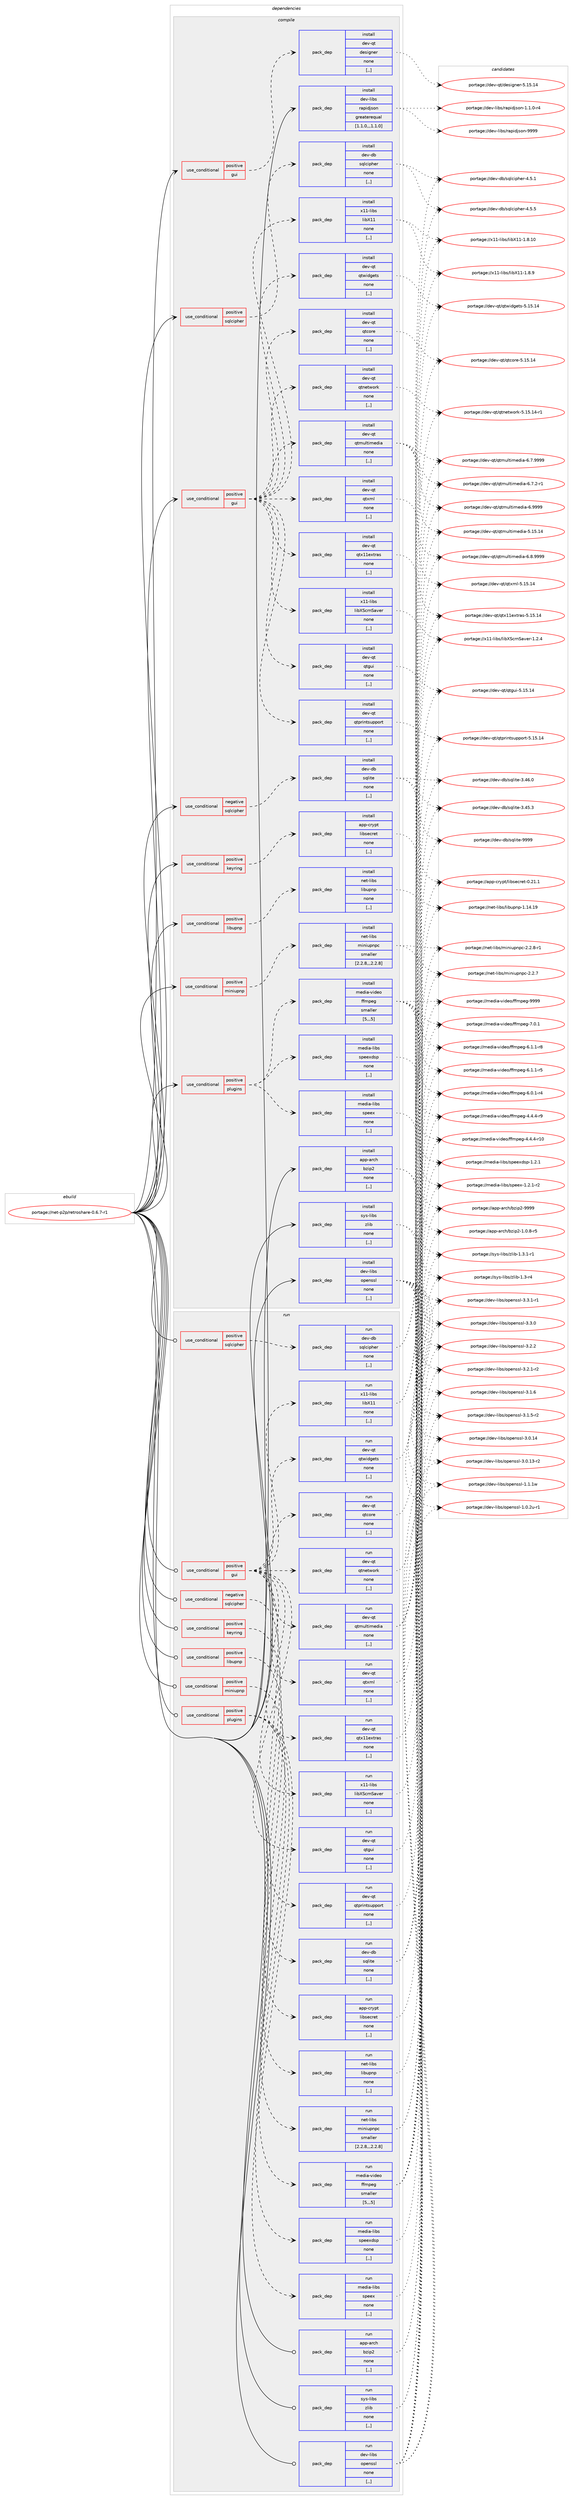 digraph prolog {

# *************
# Graph options
# *************

newrank=true;
concentrate=true;
compound=true;
graph [rankdir=LR,fontname=Helvetica,fontsize=10,ranksep=1.5];#, ranksep=2.5, nodesep=0.2];
edge  [arrowhead=vee];
node  [fontname=Helvetica,fontsize=10];

# **********
# The ebuild
# **********

subgraph cluster_leftcol {
color=gray;
label=<<i>ebuild</i>>;
id [label="portage://net-p2p/retroshare-0.6.7-r1", color=red, width=4, href="../net-p2p/retroshare-0.6.7-r1.svg"];
}

# ****************
# The dependencies
# ****************

subgraph cluster_midcol {
color=gray;
label=<<i>dependencies</i>>;
subgraph cluster_compile {
fillcolor="#eeeeee";
style=filled;
label=<<i>compile</i>>;
subgraph cond100731 {
dependency382069 [label=<<TABLE BORDER="0" CELLBORDER="1" CELLSPACING="0" CELLPADDING="4"><TR><TD ROWSPAN="3" CELLPADDING="10">use_conditional</TD></TR><TR><TD>negative</TD></TR><TR><TD>sqlcipher</TD></TR></TABLE>>, shape=none, color=red];
subgraph pack278593 {
dependency382070 [label=<<TABLE BORDER="0" CELLBORDER="1" CELLSPACING="0" CELLPADDING="4" WIDTH="220"><TR><TD ROWSPAN="6" CELLPADDING="30">pack_dep</TD></TR><TR><TD WIDTH="110">install</TD></TR><TR><TD>dev-db</TD></TR><TR><TD>sqlite</TD></TR><TR><TD>none</TD></TR><TR><TD>[,,]</TD></TR></TABLE>>, shape=none, color=blue];
}
dependency382069:e -> dependency382070:w [weight=20,style="dashed",arrowhead="vee"];
}
id:e -> dependency382069:w [weight=20,style="solid",arrowhead="vee"];
subgraph cond100732 {
dependency382071 [label=<<TABLE BORDER="0" CELLBORDER="1" CELLSPACING="0" CELLPADDING="4"><TR><TD ROWSPAN="3" CELLPADDING="10">use_conditional</TD></TR><TR><TD>positive</TD></TR><TR><TD>gui</TD></TR></TABLE>>, shape=none, color=red];
subgraph pack278594 {
dependency382072 [label=<<TABLE BORDER="0" CELLBORDER="1" CELLSPACING="0" CELLPADDING="4" WIDTH="220"><TR><TD ROWSPAN="6" CELLPADDING="30">pack_dep</TD></TR><TR><TD WIDTH="110">install</TD></TR><TR><TD>dev-qt</TD></TR><TR><TD>designer</TD></TR><TR><TD>none</TD></TR><TR><TD>[,,]</TD></TR></TABLE>>, shape=none, color=blue];
}
dependency382071:e -> dependency382072:w [weight=20,style="dashed",arrowhead="vee"];
}
id:e -> dependency382071:w [weight=20,style="solid",arrowhead="vee"];
subgraph cond100733 {
dependency382073 [label=<<TABLE BORDER="0" CELLBORDER="1" CELLSPACING="0" CELLPADDING="4"><TR><TD ROWSPAN="3" CELLPADDING="10">use_conditional</TD></TR><TR><TD>positive</TD></TR><TR><TD>gui</TD></TR></TABLE>>, shape=none, color=red];
subgraph pack278595 {
dependency382074 [label=<<TABLE BORDER="0" CELLBORDER="1" CELLSPACING="0" CELLPADDING="4" WIDTH="220"><TR><TD ROWSPAN="6" CELLPADDING="30">pack_dep</TD></TR><TR><TD WIDTH="110">install</TD></TR><TR><TD>dev-qt</TD></TR><TR><TD>qtcore</TD></TR><TR><TD>none</TD></TR><TR><TD>[,,]</TD></TR></TABLE>>, shape=none, color=blue];
}
dependency382073:e -> dependency382074:w [weight=20,style="dashed",arrowhead="vee"];
subgraph pack278596 {
dependency382075 [label=<<TABLE BORDER="0" CELLBORDER="1" CELLSPACING="0" CELLPADDING="4" WIDTH="220"><TR><TD ROWSPAN="6" CELLPADDING="30">pack_dep</TD></TR><TR><TD WIDTH="110">install</TD></TR><TR><TD>dev-qt</TD></TR><TR><TD>qtgui</TD></TR><TR><TD>none</TD></TR><TR><TD>[,,]</TD></TR></TABLE>>, shape=none, color=blue];
}
dependency382073:e -> dependency382075:w [weight=20,style="dashed",arrowhead="vee"];
subgraph pack278597 {
dependency382076 [label=<<TABLE BORDER="0" CELLBORDER="1" CELLSPACING="0" CELLPADDING="4" WIDTH="220"><TR><TD ROWSPAN="6" CELLPADDING="30">pack_dep</TD></TR><TR><TD WIDTH="110">install</TD></TR><TR><TD>dev-qt</TD></TR><TR><TD>qtmultimedia</TD></TR><TR><TD>none</TD></TR><TR><TD>[,,]</TD></TR></TABLE>>, shape=none, color=blue];
}
dependency382073:e -> dependency382076:w [weight=20,style="dashed",arrowhead="vee"];
subgraph pack278598 {
dependency382077 [label=<<TABLE BORDER="0" CELLBORDER="1" CELLSPACING="0" CELLPADDING="4" WIDTH="220"><TR><TD ROWSPAN="6" CELLPADDING="30">pack_dep</TD></TR><TR><TD WIDTH="110">install</TD></TR><TR><TD>dev-qt</TD></TR><TR><TD>qtnetwork</TD></TR><TR><TD>none</TD></TR><TR><TD>[,,]</TD></TR></TABLE>>, shape=none, color=blue];
}
dependency382073:e -> dependency382077:w [weight=20,style="dashed",arrowhead="vee"];
subgraph pack278599 {
dependency382078 [label=<<TABLE BORDER="0" CELLBORDER="1" CELLSPACING="0" CELLPADDING="4" WIDTH="220"><TR><TD ROWSPAN="6" CELLPADDING="30">pack_dep</TD></TR><TR><TD WIDTH="110">install</TD></TR><TR><TD>dev-qt</TD></TR><TR><TD>qtprintsupport</TD></TR><TR><TD>none</TD></TR><TR><TD>[,,]</TD></TR></TABLE>>, shape=none, color=blue];
}
dependency382073:e -> dependency382078:w [weight=20,style="dashed",arrowhead="vee"];
subgraph pack278600 {
dependency382079 [label=<<TABLE BORDER="0" CELLBORDER="1" CELLSPACING="0" CELLPADDING="4" WIDTH="220"><TR><TD ROWSPAN="6" CELLPADDING="30">pack_dep</TD></TR><TR><TD WIDTH="110">install</TD></TR><TR><TD>dev-qt</TD></TR><TR><TD>qtxml</TD></TR><TR><TD>none</TD></TR><TR><TD>[,,]</TD></TR></TABLE>>, shape=none, color=blue];
}
dependency382073:e -> dependency382079:w [weight=20,style="dashed",arrowhead="vee"];
subgraph pack278601 {
dependency382080 [label=<<TABLE BORDER="0" CELLBORDER="1" CELLSPACING="0" CELLPADDING="4" WIDTH="220"><TR><TD ROWSPAN="6" CELLPADDING="30">pack_dep</TD></TR><TR><TD WIDTH="110">install</TD></TR><TR><TD>dev-qt</TD></TR><TR><TD>qtwidgets</TD></TR><TR><TD>none</TD></TR><TR><TD>[,,]</TD></TR></TABLE>>, shape=none, color=blue];
}
dependency382073:e -> dependency382080:w [weight=20,style="dashed",arrowhead="vee"];
subgraph pack278602 {
dependency382081 [label=<<TABLE BORDER="0" CELLBORDER="1" CELLSPACING="0" CELLPADDING="4" WIDTH="220"><TR><TD ROWSPAN="6" CELLPADDING="30">pack_dep</TD></TR><TR><TD WIDTH="110">install</TD></TR><TR><TD>dev-qt</TD></TR><TR><TD>qtx11extras</TD></TR><TR><TD>none</TD></TR><TR><TD>[,,]</TD></TR></TABLE>>, shape=none, color=blue];
}
dependency382073:e -> dependency382081:w [weight=20,style="dashed",arrowhead="vee"];
subgraph pack278603 {
dependency382082 [label=<<TABLE BORDER="0" CELLBORDER="1" CELLSPACING="0" CELLPADDING="4" WIDTH="220"><TR><TD ROWSPAN="6" CELLPADDING="30">pack_dep</TD></TR><TR><TD WIDTH="110">install</TD></TR><TR><TD>x11-libs</TD></TR><TR><TD>libX11</TD></TR><TR><TD>none</TD></TR><TR><TD>[,,]</TD></TR></TABLE>>, shape=none, color=blue];
}
dependency382073:e -> dependency382082:w [weight=20,style="dashed",arrowhead="vee"];
subgraph pack278604 {
dependency382083 [label=<<TABLE BORDER="0" CELLBORDER="1" CELLSPACING="0" CELLPADDING="4" WIDTH="220"><TR><TD ROWSPAN="6" CELLPADDING="30">pack_dep</TD></TR><TR><TD WIDTH="110">install</TD></TR><TR><TD>x11-libs</TD></TR><TR><TD>libXScrnSaver</TD></TR><TR><TD>none</TD></TR><TR><TD>[,,]</TD></TR></TABLE>>, shape=none, color=blue];
}
dependency382073:e -> dependency382083:w [weight=20,style="dashed",arrowhead="vee"];
}
id:e -> dependency382073:w [weight=20,style="solid",arrowhead="vee"];
subgraph cond100734 {
dependency382084 [label=<<TABLE BORDER="0" CELLBORDER="1" CELLSPACING="0" CELLPADDING="4"><TR><TD ROWSPAN="3" CELLPADDING="10">use_conditional</TD></TR><TR><TD>positive</TD></TR><TR><TD>keyring</TD></TR></TABLE>>, shape=none, color=red];
subgraph pack278605 {
dependency382085 [label=<<TABLE BORDER="0" CELLBORDER="1" CELLSPACING="0" CELLPADDING="4" WIDTH="220"><TR><TD ROWSPAN="6" CELLPADDING="30">pack_dep</TD></TR><TR><TD WIDTH="110">install</TD></TR><TR><TD>app-crypt</TD></TR><TR><TD>libsecret</TD></TR><TR><TD>none</TD></TR><TR><TD>[,,]</TD></TR></TABLE>>, shape=none, color=blue];
}
dependency382084:e -> dependency382085:w [weight=20,style="dashed",arrowhead="vee"];
}
id:e -> dependency382084:w [weight=20,style="solid",arrowhead="vee"];
subgraph cond100735 {
dependency382086 [label=<<TABLE BORDER="0" CELLBORDER="1" CELLSPACING="0" CELLPADDING="4"><TR><TD ROWSPAN="3" CELLPADDING="10">use_conditional</TD></TR><TR><TD>positive</TD></TR><TR><TD>libupnp</TD></TR></TABLE>>, shape=none, color=red];
subgraph pack278606 {
dependency382087 [label=<<TABLE BORDER="0" CELLBORDER="1" CELLSPACING="0" CELLPADDING="4" WIDTH="220"><TR><TD ROWSPAN="6" CELLPADDING="30">pack_dep</TD></TR><TR><TD WIDTH="110">install</TD></TR><TR><TD>net-libs</TD></TR><TR><TD>libupnp</TD></TR><TR><TD>none</TD></TR><TR><TD>[,,]</TD></TR></TABLE>>, shape=none, color=blue];
}
dependency382086:e -> dependency382087:w [weight=20,style="dashed",arrowhead="vee"];
}
id:e -> dependency382086:w [weight=20,style="solid",arrowhead="vee"];
subgraph cond100736 {
dependency382088 [label=<<TABLE BORDER="0" CELLBORDER="1" CELLSPACING="0" CELLPADDING="4"><TR><TD ROWSPAN="3" CELLPADDING="10">use_conditional</TD></TR><TR><TD>positive</TD></TR><TR><TD>miniupnp</TD></TR></TABLE>>, shape=none, color=red];
subgraph pack278607 {
dependency382089 [label=<<TABLE BORDER="0" CELLBORDER="1" CELLSPACING="0" CELLPADDING="4" WIDTH="220"><TR><TD ROWSPAN="6" CELLPADDING="30">pack_dep</TD></TR><TR><TD WIDTH="110">install</TD></TR><TR><TD>net-libs</TD></TR><TR><TD>miniupnpc</TD></TR><TR><TD>smaller</TD></TR><TR><TD>[2.2.8,,,2.2.8]</TD></TR></TABLE>>, shape=none, color=blue];
}
dependency382088:e -> dependency382089:w [weight=20,style="dashed",arrowhead="vee"];
}
id:e -> dependency382088:w [weight=20,style="solid",arrowhead="vee"];
subgraph cond100737 {
dependency382090 [label=<<TABLE BORDER="0" CELLBORDER="1" CELLSPACING="0" CELLPADDING="4"><TR><TD ROWSPAN="3" CELLPADDING="10">use_conditional</TD></TR><TR><TD>positive</TD></TR><TR><TD>plugins</TD></TR></TABLE>>, shape=none, color=red];
subgraph pack278608 {
dependency382091 [label=<<TABLE BORDER="0" CELLBORDER="1" CELLSPACING="0" CELLPADDING="4" WIDTH="220"><TR><TD ROWSPAN="6" CELLPADDING="30">pack_dep</TD></TR><TR><TD WIDTH="110">install</TD></TR><TR><TD>media-libs</TD></TR><TR><TD>speex</TD></TR><TR><TD>none</TD></TR><TR><TD>[,,]</TD></TR></TABLE>>, shape=none, color=blue];
}
dependency382090:e -> dependency382091:w [weight=20,style="dashed",arrowhead="vee"];
subgraph pack278609 {
dependency382092 [label=<<TABLE BORDER="0" CELLBORDER="1" CELLSPACING="0" CELLPADDING="4" WIDTH="220"><TR><TD ROWSPAN="6" CELLPADDING="30">pack_dep</TD></TR><TR><TD WIDTH="110">install</TD></TR><TR><TD>media-libs</TD></TR><TR><TD>speexdsp</TD></TR><TR><TD>none</TD></TR><TR><TD>[,,]</TD></TR></TABLE>>, shape=none, color=blue];
}
dependency382090:e -> dependency382092:w [weight=20,style="dashed",arrowhead="vee"];
subgraph pack278610 {
dependency382093 [label=<<TABLE BORDER="0" CELLBORDER="1" CELLSPACING="0" CELLPADDING="4" WIDTH="220"><TR><TD ROWSPAN="6" CELLPADDING="30">pack_dep</TD></TR><TR><TD WIDTH="110">install</TD></TR><TR><TD>media-video</TD></TR><TR><TD>ffmpeg</TD></TR><TR><TD>smaller</TD></TR><TR><TD>[5,,,5]</TD></TR></TABLE>>, shape=none, color=blue];
}
dependency382090:e -> dependency382093:w [weight=20,style="dashed",arrowhead="vee"];
}
id:e -> dependency382090:w [weight=20,style="solid",arrowhead="vee"];
subgraph cond100738 {
dependency382094 [label=<<TABLE BORDER="0" CELLBORDER="1" CELLSPACING="0" CELLPADDING="4"><TR><TD ROWSPAN="3" CELLPADDING="10">use_conditional</TD></TR><TR><TD>positive</TD></TR><TR><TD>sqlcipher</TD></TR></TABLE>>, shape=none, color=red];
subgraph pack278611 {
dependency382095 [label=<<TABLE BORDER="0" CELLBORDER="1" CELLSPACING="0" CELLPADDING="4" WIDTH="220"><TR><TD ROWSPAN="6" CELLPADDING="30">pack_dep</TD></TR><TR><TD WIDTH="110">install</TD></TR><TR><TD>dev-db</TD></TR><TR><TD>sqlcipher</TD></TR><TR><TD>none</TD></TR><TR><TD>[,,]</TD></TR></TABLE>>, shape=none, color=blue];
}
dependency382094:e -> dependency382095:w [weight=20,style="dashed",arrowhead="vee"];
}
id:e -> dependency382094:w [weight=20,style="solid",arrowhead="vee"];
subgraph pack278612 {
dependency382096 [label=<<TABLE BORDER="0" CELLBORDER="1" CELLSPACING="0" CELLPADDING="4" WIDTH="220"><TR><TD ROWSPAN="6" CELLPADDING="30">pack_dep</TD></TR><TR><TD WIDTH="110">install</TD></TR><TR><TD>app-arch</TD></TR><TR><TD>bzip2</TD></TR><TR><TD>none</TD></TR><TR><TD>[,,]</TD></TR></TABLE>>, shape=none, color=blue];
}
id:e -> dependency382096:w [weight=20,style="solid",arrowhead="vee"];
subgraph pack278613 {
dependency382097 [label=<<TABLE BORDER="0" CELLBORDER="1" CELLSPACING="0" CELLPADDING="4" WIDTH="220"><TR><TD ROWSPAN="6" CELLPADDING="30">pack_dep</TD></TR><TR><TD WIDTH="110">install</TD></TR><TR><TD>dev-libs</TD></TR><TR><TD>openssl</TD></TR><TR><TD>none</TD></TR><TR><TD>[,,]</TD></TR></TABLE>>, shape=none, color=blue];
}
id:e -> dependency382097:w [weight=20,style="solid",arrowhead="vee"];
subgraph pack278614 {
dependency382098 [label=<<TABLE BORDER="0" CELLBORDER="1" CELLSPACING="0" CELLPADDING="4" WIDTH="220"><TR><TD ROWSPAN="6" CELLPADDING="30">pack_dep</TD></TR><TR><TD WIDTH="110">install</TD></TR><TR><TD>dev-libs</TD></TR><TR><TD>rapidjson</TD></TR><TR><TD>greaterequal</TD></TR><TR><TD>[1.1.0,,,1.1.0]</TD></TR></TABLE>>, shape=none, color=blue];
}
id:e -> dependency382098:w [weight=20,style="solid",arrowhead="vee"];
subgraph pack278615 {
dependency382099 [label=<<TABLE BORDER="0" CELLBORDER="1" CELLSPACING="0" CELLPADDING="4" WIDTH="220"><TR><TD ROWSPAN="6" CELLPADDING="30">pack_dep</TD></TR><TR><TD WIDTH="110">install</TD></TR><TR><TD>sys-libs</TD></TR><TR><TD>zlib</TD></TR><TR><TD>none</TD></TR><TR><TD>[,,]</TD></TR></TABLE>>, shape=none, color=blue];
}
id:e -> dependency382099:w [weight=20,style="solid",arrowhead="vee"];
}
subgraph cluster_compileandrun {
fillcolor="#eeeeee";
style=filled;
label=<<i>compile and run</i>>;
}
subgraph cluster_run {
fillcolor="#eeeeee";
style=filled;
label=<<i>run</i>>;
subgraph cond100739 {
dependency382100 [label=<<TABLE BORDER="0" CELLBORDER="1" CELLSPACING="0" CELLPADDING="4"><TR><TD ROWSPAN="3" CELLPADDING="10">use_conditional</TD></TR><TR><TD>negative</TD></TR><TR><TD>sqlcipher</TD></TR></TABLE>>, shape=none, color=red];
subgraph pack278616 {
dependency382101 [label=<<TABLE BORDER="0" CELLBORDER="1" CELLSPACING="0" CELLPADDING="4" WIDTH="220"><TR><TD ROWSPAN="6" CELLPADDING="30">pack_dep</TD></TR><TR><TD WIDTH="110">run</TD></TR><TR><TD>dev-db</TD></TR><TR><TD>sqlite</TD></TR><TR><TD>none</TD></TR><TR><TD>[,,]</TD></TR></TABLE>>, shape=none, color=blue];
}
dependency382100:e -> dependency382101:w [weight=20,style="dashed",arrowhead="vee"];
}
id:e -> dependency382100:w [weight=20,style="solid",arrowhead="odot"];
subgraph cond100740 {
dependency382102 [label=<<TABLE BORDER="0" CELLBORDER="1" CELLSPACING="0" CELLPADDING="4"><TR><TD ROWSPAN="3" CELLPADDING="10">use_conditional</TD></TR><TR><TD>positive</TD></TR><TR><TD>gui</TD></TR></TABLE>>, shape=none, color=red];
subgraph pack278617 {
dependency382103 [label=<<TABLE BORDER="0" CELLBORDER="1" CELLSPACING="0" CELLPADDING="4" WIDTH="220"><TR><TD ROWSPAN="6" CELLPADDING="30">pack_dep</TD></TR><TR><TD WIDTH="110">run</TD></TR><TR><TD>dev-qt</TD></TR><TR><TD>qtcore</TD></TR><TR><TD>none</TD></TR><TR><TD>[,,]</TD></TR></TABLE>>, shape=none, color=blue];
}
dependency382102:e -> dependency382103:w [weight=20,style="dashed",arrowhead="vee"];
subgraph pack278618 {
dependency382104 [label=<<TABLE BORDER="0" CELLBORDER="1" CELLSPACING="0" CELLPADDING="4" WIDTH="220"><TR><TD ROWSPAN="6" CELLPADDING="30">pack_dep</TD></TR><TR><TD WIDTH="110">run</TD></TR><TR><TD>dev-qt</TD></TR><TR><TD>qtgui</TD></TR><TR><TD>none</TD></TR><TR><TD>[,,]</TD></TR></TABLE>>, shape=none, color=blue];
}
dependency382102:e -> dependency382104:w [weight=20,style="dashed",arrowhead="vee"];
subgraph pack278619 {
dependency382105 [label=<<TABLE BORDER="0" CELLBORDER="1" CELLSPACING="0" CELLPADDING="4" WIDTH="220"><TR><TD ROWSPAN="6" CELLPADDING="30">pack_dep</TD></TR><TR><TD WIDTH="110">run</TD></TR><TR><TD>dev-qt</TD></TR><TR><TD>qtmultimedia</TD></TR><TR><TD>none</TD></TR><TR><TD>[,,]</TD></TR></TABLE>>, shape=none, color=blue];
}
dependency382102:e -> dependency382105:w [weight=20,style="dashed",arrowhead="vee"];
subgraph pack278620 {
dependency382106 [label=<<TABLE BORDER="0" CELLBORDER="1" CELLSPACING="0" CELLPADDING="4" WIDTH="220"><TR><TD ROWSPAN="6" CELLPADDING="30">pack_dep</TD></TR><TR><TD WIDTH="110">run</TD></TR><TR><TD>dev-qt</TD></TR><TR><TD>qtnetwork</TD></TR><TR><TD>none</TD></TR><TR><TD>[,,]</TD></TR></TABLE>>, shape=none, color=blue];
}
dependency382102:e -> dependency382106:w [weight=20,style="dashed",arrowhead="vee"];
subgraph pack278621 {
dependency382107 [label=<<TABLE BORDER="0" CELLBORDER="1" CELLSPACING="0" CELLPADDING="4" WIDTH="220"><TR><TD ROWSPAN="6" CELLPADDING="30">pack_dep</TD></TR><TR><TD WIDTH="110">run</TD></TR><TR><TD>dev-qt</TD></TR><TR><TD>qtprintsupport</TD></TR><TR><TD>none</TD></TR><TR><TD>[,,]</TD></TR></TABLE>>, shape=none, color=blue];
}
dependency382102:e -> dependency382107:w [weight=20,style="dashed",arrowhead="vee"];
subgraph pack278622 {
dependency382108 [label=<<TABLE BORDER="0" CELLBORDER="1" CELLSPACING="0" CELLPADDING="4" WIDTH="220"><TR><TD ROWSPAN="6" CELLPADDING="30">pack_dep</TD></TR><TR><TD WIDTH="110">run</TD></TR><TR><TD>dev-qt</TD></TR><TR><TD>qtxml</TD></TR><TR><TD>none</TD></TR><TR><TD>[,,]</TD></TR></TABLE>>, shape=none, color=blue];
}
dependency382102:e -> dependency382108:w [weight=20,style="dashed",arrowhead="vee"];
subgraph pack278623 {
dependency382109 [label=<<TABLE BORDER="0" CELLBORDER="1" CELLSPACING="0" CELLPADDING="4" WIDTH="220"><TR><TD ROWSPAN="6" CELLPADDING="30">pack_dep</TD></TR><TR><TD WIDTH="110">run</TD></TR><TR><TD>dev-qt</TD></TR><TR><TD>qtwidgets</TD></TR><TR><TD>none</TD></TR><TR><TD>[,,]</TD></TR></TABLE>>, shape=none, color=blue];
}
dependency382102:e -> dependency382109:w [weight=20,style="dashed",arrowhead="vee"];
subgraph pack278624 {
dependency382110 [label=<<TABLE BORDER="0" CELLBORDER="1" CELLSPACING="0" CELLPADDING="4" WIDTH="220"><TR><TD ROWSPAN="6" CELLPADDING="30">pack_dep</TD></TR><TR><TD WIDTH="110">run</TD></TR><TR><TD>dev-qt</TD></TR><TR><TD>qtx11extras</TD></TR><TR><TD>none</TD></TR><TR><TD>[,,]</TD></TR></TABLE>>, shape=none, color=blue];
}
dependency382102:e -> dependency382110:w [weight=20,style="dashed",arrowhead="vee"];
subgraph pack278625 {
dependency382111 [label=<<TABLE BORDER="0" CELLBORDER="1" CELLSPACING="0" CELLPADDING="4" WIDTH="220"><TR><TD ROWSPAN="6" CELLPADDING="30">pack_dep</TD></TR><TR><TD WIDTH="110">run</TD></TR><TR><TD>x11-libs</TD></TR><TR><TD>libX11</TD></TR><TR><TD>none</TD></TR><TR><TD>[,,]</TD></TR></TABLE>>, shape=none, color=blue];
}
dependency382102:e -> dependency382111:w [weight=20,style="dashed",arrowhead="vee"];
subgraph pack278626 {
dependency382112 [label=<<TABLE BORDER="0" CELLBORDER="1" CELLSPACING="0" CELLPADDING="4" WIDTH="220"><TR><TD ROWSPAN="6" CELLPADDING="30">pack_dep</TD></TR><TR><TD WIDTH="110">run</TD></TR><TR><TD>x11-libs</TD></TR><TR><TD>libXScrnSaver</TD></TR><TR><TD>none</TD></TR><TR><TD>[,,]</TD></TR></TABLE>>, shape=none, color=blue];
}
dependency382102:e -> dependency382112:w [weight=20,style="dashed",arrowhead="vee"];
}
id:e -> dependency382102:w [weight=20,style="solid",arrowhead="odot"];
subgraph cond100741 {
dependency382113 [label=<<TABLE BORDER="0" CELLBORDER="1" CELLSPACING="0" CELLPADDING="4"><TR><TD ROWSPAN="3" CELLPADDING="10">use_conditional</TD></TR><TR><TD>positive</TD></TR><TR><TD>keyring</TD></TR></TABLE>>, shape=none, color=red];
subgraph pack278627 {
dependency382114 [label=<<TABLE BORDER="0" CELLBORDER="1" CELLSPACING="0" CELLPADDING="4" WIDTH="220"><TR><TD ROWSPAN="6" CELLPADDING="30">pack_dep</TD></TR><TR><TD WIDTH="110">run</TD></TR><TR><TD>app-crypt</TD></TR><TR><TD>libsecret</TD></TR><TR><TD>none</TD></TR><TR><TD>[,,]</TD></TR></TABLE>>, shape=none, color=blue];
}
dependency382113:e -> dependency382114:w [weight=20,style="dashed",arrowhead="vee"];
}
id:e -> dependency382113:w [weight=20,style="solid",arrowhead="odot"];
subgraph cond100742 {
dependency382115 [label=<<TABLE BORDER="0" CELLBORDER="1" CELLSPACING="0" CELLPADDING="4"><TR><TD ROWSPAN="3" CELLPADDING="10">use_conditional</TD></TR><TR><TD>positive</TD></TR><TR><TD>libupnp</TD></TR></TABLE>>, shape=none, color=red];
subgraph pack278628 {
dependency382116 [label=<<TABLE BORDER="0" CELLBORDER="1" CELLSPACING="0" CELLPADDING="4" WIDTH="220"><TR><TD ROWSPAN="6" CELLPADDING="30">pack_dep</TD></TR><TR><TD WIDTH="110">run</TD></TR><TR><TD>net-libs</TD></TR><TR><TD>libupnp</TD></TR><TR><TD>none</TD></TR><TR><TD>[,,]</TD></TR></TABLE>>, shape=none, color=blue];
}
dependency382115:e -> dependency382116:w [weight=20,style="dashed",arrowhead="vee"];
}
id:e -> dependency382115:w [weight=20,style="solid",arrowhead="odot"];
subgraph cond100743 {
dependency382117 [label=<<TABLE BORDER="0" CELLBORDER="1" CELLSPACING="0" CELLPADDING="4"><TR><TD ROWSPAN="3" CELLPADDING="10">use_conditional</TD></TR><TR><TD>positive</TD></TR><TR><TD>miniupnp</TD></TR></TABLE>>, shape=none, color=red];
subgraph pack278629 {
dependency382118 [label=<<TABLE BORDER="0" CELLBORDER="1" CELLSPACING="0" CELLPADDING="4" WIDTH="220"><TR><TD ROWSPAN="6" CELLPADDING="30">pack_dep</TD></TR><TR><TD WIDTH="110">run</TD></TR><TR><TD>net-libs</TD></TR><TR><TD>miniupnpc</TD></TR><TR><TD>smaller</TD></TR><TR><TD>[2.2.8,,,2.2.8]</TD></TR></TABLE>>, shape=none, color=blue];
}
dependency382117:e -> dependency382118:w [weight=20,style="dashed",arrowhead="vee"];
}
id:e -> dependency382117:w [weight=20,style="solid",arrowhead="odot"];
subgraph cond100744 {
dependency382119 [label=<<TABLE BORDER="0" CELLBORDER="1" CELLSPACING="0" CELLPADDING="4"><TR><TD ROWSPAN="3" CELLPADDING="10">use_conditional</TD></TR><TR><TD>positive</TD></TR><TR><TD>plugins</TD></TR></TABLE>>, shape=none, color=red];
subgraph pack278630 {
dependency382120 [label=<<TABLE BORDER="0" CELLBORDER="1" CELLSPACING="0" CELLPADDING="4" WIDTH="220"><TR><TD ROWSPAN="6" CELLPADDING="30">pack_dep</TD></TR><TR><TD WIDTH="110">run</TD></TR><TR><TD>media-libs</TD></TR><TR><TD>speex</TD></TR><TR><TD>none</TD></TR><TR><TD>[,,]</TD></TR></TABLE>>, shape=none, color=blue];
}
dependency382119:e -> dependency382120:w [weight=20,style="dashed",arrowhead="vee"];
subgraph pack278631 {
dependency382121 [label=<<TABLE BORDER="0" CELLBORDER="1" CELLSPACING="0" CELLPADDING="4" WIDTH="220"><TR><TD ROWSPAN="6" CELLPADDING="30">pack_dep</TD></TR><TR><TD WIDTH="110">run</TD></TR><TR><TD>media-libs</TD></TR><TR><TD>speexdsp</TD></TR><TR><TD>none</TD></TR><TR><TD>[,,]</TD></TR></TABLE>>, shape=none, color=blue];
}
dependency382119:e -> dependency382121:w [weight=20,style="dashed",arrowhead="vee"];
subgraph pack278632 {
dependency382122 [label=<<TABLE BORDER="0" CELLBORDER="1" CELLSPACING="0" CELLPADDING="4" WIDTH="220"><TR><TD ROWSPAN="6" CELLPADDING="30">pack_dep</TD></TR><TR><TD WIDTH="110">run</TD></TR><TR><TD>media-video</TD></TR><TR><TD>ffmpeg</TD></TR><TR><TD>smaller</TD></TR><TR><TD>[5,,,5]</TD></TR></TABLE>>, shape=none, color=blue];
}
dependency382119:e -> dependency382122:w [weight=20,style="dashed",arrowhead="vee"];
}
id:e -> dependency382119:w [weight=20,style="solid",arrowhead="odot"];
subgraph cond100745 {
dependency382123 [label=<<TABLE BORDER="0" CELLBORDER="1" CELLSPACING="0" CELLPADDING="4"><TR><TD ROWSPAN="3" CELLPADDING="10">use_conditional</TD></TR><TR><TD>positive</TD></TR><TR><TD>sqlcipher</TD></TR></TABLE>>, shape=none, color=red];
subgraph pack278633 {
dependency382124 [label=<<TABLE BORDER="0" CELLBORDER="1" CELLSPACING="0" CELLPADDING="4" WIDTH="220"><TR><TD ROWSPAN="6" CELLPADDING="30">pack_dep</TD></TR><TR><TD WIDTH="110">run</TD></TR><TR><TD>dev-db</TD></TR><TR><TD>sqlcipher</TD></TR><TR><TD>none</TD></TR><TR><TD>[,,]</TD></TR></TABLE>>, shape=none, color=blue];
}
dependency382123:e -> dependency382124:w [weight=20,style="dashed",arrowhead="vee"];
}
id:e -> dependency382123:w [weight=20,style="solid",arrowhead="odot"];
subgraph pack278634 {
dependency382125 [label=<<TABLE BORDER="0" CELLBORDER="1" CELLSPACING="0" CELLPADDING="4" WIDTH="220"><TR><TD ROWSPAN="6" CELLPADDING="30">pack_dep</TD></TR><TR><TD WIDTH="110">run</TD></TR><TR><TD>app-arch</TD></TR><TR><TD>bzip2</TD></TR><TR><TD>none</TD></TR><TR><TD>[,,]</TD></TR></TABLE>>, shape=none, color=blue];
}
id:e -> dependency382125:w [weight=20,style="solid",arrowhead="odot"];
subgraph pack278635 {
dependency382126 [label=<<TABLE BORDER="0" CELLBORDER="1" CELLSPACING="0" CELLPADDING="4" WIDTH="220"><TR><TD ROWSPAN="6" CELLPADDING="30">pack_dep</TD></TR><TR><TD WIDTH="110">run</TD></TR><TR><TD>dev-libs</TD></TR><TR><TD>openssl</TD></TR><TR><TD>none</TD></TR><TR><TD>[,,]</TD></TR></TABLE>>, shape=none, color=blue];
}
id:e -> dependency382126:w [weight=20,style="solid",arrowhead="odot"];
subgraph pack278636 {
dependency382127 [label=<<TABLE BORDER="0" CELLBORDER="1" CELLSPACING="0" CELLPADDING="4" WIDTH="220"><TR><TD ROWSPAN="6" CELLPADDING="30">pack_dep</TD></TR><TR><TD WIDTH="110">run</TD></TR><TR><TD>sys-libs</TD></TR><TR><TD>zlib</TD></TR><TR><TD>none</TD></TR><TR><TD>[,,]</TD></TR></TABLE>>, shape=none, color=blue];
}
id:e -> dependency382127:w [weight=20,style="solid",arrowhead="odot"];
}
}

# **************
# The candidates
# **************

subgraph cluster_choices {
rank=same;
color=gray;
label=<<i>candidates</i>>;

subgraph choice278593 {
color=black;
nodesep=1;
choice1001011184510098471151131081051161014557575757 [label="portage://dev-db/sqlite-9999", color=red, width=4,href="../dev-db/sqlite-9999.svg"];
choice10010111845100984711511310810511610145514652544648 [label="portage://dev-db/sqlite-3.46.0", color=red, width=4,href="../dev-db/sqlite-3.46.0.svg"];
choice10010111845100984711511310810511610145514652534651 [label="portage://dev-db/sqlite-3.45.3", color=red, width=4,href="../dev-db/sqlite-3.45.3.svg"];
dependency382070:e -> choice1001011184510098471151131081051161014557575757:w [style=dotted,weight="100"];
dependency382070:e -> choice10010111845100984711511310810511610145514652544648:w [style=dotted,weight="100"];
dependency382070:e -> choice10010111845100984711511310810511610145514652534651:w [style=dotted,weight="100"];
}
subgraph choice278594 {
color=black;
nodesep=1;
choice10010111845113116471001011151051031101011144553464953464952 [label="portage://dev-qt/designer-5.15.14", color=red, width=4,href="../dev-qt/designer-5.15.14.svg"];
dependency382072:e -> choice10010111845113116471001011151051031101011144553464953464952:w [style=dotted,weight="100"];
}
subgraph choice278595 {
color=black;
nodesep=1;
choice1001011184511311647113116991111141014553464953464952 [label="portage://dev-qt/qtcore-5.15.14", color=red, width=4,href="../dev-qt/qtcore-5.15.14.svg"];
dependency382074:e -> choice1001011184511311647113116991111141014553464953464952:w [style=dotted,weight="100"];
}
subgraph choice278596 {
color=black;
nodesep=1;
choice10010111845113116471131161031171054553464953464952 [label="portage://dev-qt/qtgui-5.15.14", color=red, width=4,href="../dev-qt/qtgui-5.15.14.svg"];
dependency382075:e -> choice10010111845113116471131161031171054553464953464952:w [style=dotted,weight="100"];
}
subgraph choice278597 {
color=black;
nodesep=1;
choice10010111845113116471131161091171081161051091011001059745544657575757 [label="portage://dev-qt/qtmultimedia-6.9999", color=red, width=4,href="../dev-qt/qtmultimedia-6.9999.svg"];
choice100101118451131164711311610911710811610510910110010597455446564657575757 [label="portage://dev-qt/qtmultimedia-6.8.9999", color=red, width=4,href="../dev-qt/qtmultimedia-6.8.9999.svg"];
choice100101118451131164711311610911710811610510910110010597455446554657575757 [label="portage://dev-qt/qtmultimedia-6.7.9999", color=red, width=4,href="../dev-qt/qtmultimedia-6.7.9999.svg"];
choice1001011184511311647113116109117108116105109101100105974554465546504511449 [label="portage://dev-qt/qtmultimedia-6.7.2-r1", color=red, width=4,href="../dev-qt/qtmultimedia-6.7.2-r1.svg"];
choice1001011184511311647113116109117108116105109101100105974553464953464952 [label="portage://dev-qt/qtmultimedia-5.15.14", color=red, width=4,href="../dev-qt/qtmultimedia-5.15.14.svg"];
dependency382076:e -> choice10010111845113116471131161091171081161051091011001059745544657575757:w [style=dotted,weight="100"];
dependency382076:e -> choice100101118451131164711311610911710811610510910110010597455446564657575757:w [style=dotted,weight="100"];
dependency382076:e -> choice100101118451131164711311610911710811610510910110010597455446554657575757:w [style=dotted,weight="100"];
dependency382076:e -> choice1001011184511311647113116109117108116105109101100105974554465546504511449:w [style=dotted,weight="100"];
dependency382076:e -> choice1001011184511311647113116109117108116105109101100105974553464953464952:w [style=dotted,weight="100"];
}
subgraph choice278598 {
color=black;
nodesep=1;
choice100101118451131164711311611010111611911111410745534649534649524511449 [label="portage://dev-qt/qtnetwork-5.15.14-r1", color=red, width=4,href="../dev-qt/qtnetwork-5.15.14-r1.svg"];
dependency382077:e -> choice100101118451131164711311611010111611911111410745534649534649524511449:w [style=dotted,weight="100"];
}
subgraph choice278599 {
color=black;
nodesep=1;
choice10010111845113116471131161121141051101161151171121121111141164553464953464952 [label="portage://dev-qt/qtprintsupport-5.15.14", color=red, width=4,href="../dev-qt/qtprintsupport-5.15.14.svg"];
dependency382078:e -> choice10010111845113116471131161121141051101161151171121121111141164553464953464952:w [style=dotted,weight="100"];
}
subgraph choice278600 {
color=black;
nodesep=1;
choice10010111845113116471131161201091084553464953464952 [label="portage://dev-qt/qtxml-5.15.14", color=red, width=4,href="../dev-qt/qtxml-5.15.14.svg"];
dependency382079:e -> choice10010111845113116471131161201091084553464953464952:w [style=dotted,weight="100"];
}
subgraph choice278601 {
color=black;
nodesep=1;
choice10010111845113116471131161191051001031011161154553464953464952 [label="portage://dev-qt/qtwidgets-5.15.14", color=red, width=4,href="../dev-qt/qtwidgets-5.15.14.svg"];
dependency382080:e -> choice10010111845113116471131161191051001031011161154553464953464952:w [style=dotted,weight="100"];
}
subgraph choice278602 {
color=black;
nodesep=1;
choice10010111845113116471131161204949101120116114971154553464953464952 [label="portage://dev-qt/qtx11extras-5.15.14", color=red, width=4,href="../dev-qt/qtx11extras-5.15.14.svg"];
dependency382081:e -> choice10010111845113116471131161204949101120116114971154553464953464952:w [style=dotted,weight="100"];
}
subgraph choice278603 {
color=black;
nodesep=1;
choice12049494510810598115471081059888494945494656464948 [label="portage://x11-libs/libX11-1.8.10", color=red, width=4,href="../x11-libs/libX11-1.8.10.svg"];
choice120494945108105981154710810598884949454946564657 [label="portage://x11-libs/libX11-1.8.9", color=red, width=4,href="../x11-libs/libX11-1.8.9.svg"];
dependency382082:e -> choice12049494510810598115471081059888494945494656464948:w [style=dotted,weight="100"];
dependency382082:e -> choice120494945108105981154710810598884949454946564657:w [style=dotted,weight="100"];
}
subgraph choice278604 {
color=black;
nodesep=1;
choice1204949451081059811547108105988883991141108397118101114454946504652 [label="portage://x11-libs/libXScrnSaver-1.2.4", color=red, width=4,href="../x11-libs/libXScrnSaver-1.2.4.svg"];
dependency382083:e -> choice1204949451081059811547108105988883991141108397118101114454946504652:w [style=dotted,weight="100"];
}
subgraph choice278605 {
color=black;
nodesep=1;
choice97112112459911412111211647108105981151019911410111645484650494649 [label="portage://app-crypt/libsecret-0.21.1", color=red, width=4,href="../app-crypt/libsecret-0.21.1.svg"];
dependency382085:e -> choice97112112459911412111211647108105981151019911410111645484650494649:w [style=dotted,weight="100"];
}
subgraph choice278606 {
color=black;
nodesep=1;
choice110101116451081059811547108105981171121101124549464952464957 [label="portage://net-libs/libupnp-1.14.19", color=red, width=4,href="../net-libs/libupnp-1.14.19.svg"];
dependency382087:e -> choice110101116451081059811547108105981171121101124549464952464957:w [style=dotted,weight="100"];
}
subgraph choice278607 {
color=black;
nodesep=1;
choice110101116451081059811547109105110105117112110112994550465046564511449 [label="portage://net-libs/miniupnpc-2.2.8-r1", color=red, width=4,href="../net-libs/miniupnpc-2.2.8-r1.svg"];
choice11010111645108105981154710910511010511711211011299455046504655 [label="portage://net-libs/miniupnpc-2.2.7", color=red, width=4,href="../net-libs/miniupnpc-2.2.7.svg"];
dependency382089:e -> choice110101116451081059811547109105110105117112110112994550465046564511449:w [style=dotted,weight="100"];
dependency382089:e -> choice11010111645108105981154710910511010511711211011299455046504655:w [style=dotted,weight="100"];
}
subgraph choice278608 {
color=black;
nodesep=1;
choice109101100105974510810598115471151121011011204549465046494511450 [label="portage://media-libs/speex-1.2.1-r2", color=red, width=4,href="../media-libs/speex-1.2.1-r2.svg"];
dependency382091:e -> choice109101100105974510810598115471151121011011204549465046494511450:w [style=dotted,weight="100"];
}
subgraph choice278609 {
color=black;
nodesep=1;
choice10910110010597451081059811547115112101101120100115112454946504649 [label="portage://media-libs/speexdsp-1.2.1", color=red, width=4,href="../media-libs/speexdsp-1.2.1.svg"];
dependency382092:e -> choice10910110010597451081059811547115112101101120100115112454946504649:w [style=dotted,weight="100"];
}
subgraph choice278610 {
color=black;
nodesep=1;
choice1091011001059745118105100101111471021021091121011034557575757 [label="portage://media-video/ffmpeg-9999", color=red, width=4,href="../media-video/ffmpeg-9999.svg"];
choice109101100105974511810510010111147102102109112101103455546484649 [label="portage://media-video/ffmpeg-7.0.1", color=red, width=4,href="../media-video/ffmpeg-7.0.1.svg"];
choice1091011001059745118105100101111471021021091121011034554464946494511456 [label="portage://media-video/ffmpeg-6.1.1-r8", color=red, width=4,href="../media-video/ffmpeg-6.1.1-r8.svg"];
choice1091011001059745118105100101111471021021091121011034554464946494511453 [label="portage://media-video/ffmpeg-6.1.1-r5", color=red, width=4,href="../media-video/ffmpeg-6.1.1-r5.svg"];
choice1091011001059745118105100101111471021021091121011034554464846494511452 [label="portage://media-video/ffmpeg-6.0.1-r4", color=red, width=4,href="../media-video/ffmpeg-6.0.1-r4.svg"];
choice1091011001059745118105100101111471021021091121011034552465246524511457 [label="portage://media-video/ffmpeg-4.4.4-r9", color=red, width=4,href="../media-video/ffmpeg-4.4.4-r9.svg"];
choice109101100105974511810510010111147102102109112101103455246524652451144948 [label="portage://media-video/ffmpeg-4.4.4-r10", color=red, width=4,href="../media-video/ffmpeg-4.4.4-r10.svg"];
dependency382093:e -> choice1091011001059745118105100101111471021021091121011034557575757:w [style=dotted,weight="100"];
dependency382093:e -> choice109101100105974511810510010111147102102109112101103455546484649:w [style=dotted,weight="100"];
dependency382093:e -> choice1091011001059745118105100101111471021021091121011034554464946494511456:w [style=dotted,weight="100"];
dependency382093:e -> choice1091011001059745118105100101111471021021091121011034554464946494511453:w [style=dotted,weight="100"];
dependency382093:e -> choice1091011001059745118105100101111471021021091121011034554464846494511452:w [style=dotted,weight="100"];
dependency382093:e -> choice1091011001059745118105100101111471021021091121011034552465246524511457:w [style=dotted,weight="100"];
dependency382093:e -> choice109101100105974511810510010111147102102109112101103455246524652451144948:w [style=dotted,weight="100"];
}
subgraph choice278611 {
color=black;
nodesep=1;
choice10010111845100984711511310899105112104101114455246534653 [label="portage://dev-db/sqlcipher-4.5.5", color=red, width=4,href="../dev-db/sqlcipher-4.5.5.svg"];
choice10010111845100984711511310899105112104101114455246534649 [label="portage://dev-db/sqlcipher-4.5.1", color=red, width=4,href="../dev-db/sqlcipher-4.5.1.svg"];
dependency382095:e -> choice10010111845100984711511310899105112104101114455246534653:w [style=dotted,weight="100"];
dependency382095:e -> choice10010111845100984711511310899105112104101114455246534649:w [style=dotted,weight="100"];
}
subgraph choice278612 {
color=black;
nodesep=1;
choice971121124597114991044798122105112504557575757 [label="portage://app-arch/bzip2-9999", color=red, width=4,href="../app-arch/bzip2-9999.svg"];
choice971121124597114991044798122105112504549464846564511453 [label="portage://app-arch/bzip2-1.0.8-r5", color=red, width=4,href="../app-arch/bzip2-1.0.8-r5.svg"];
dependency382096:e -> choice971121124597114991044798122105112504557575757:w [style=dotted,weight="100"];
dependency382096:e -> choice971121124597114991044798122105112504549464846564511453:w [style=dotted,weight="100"];
}
subgraph choice278613 {
color=black;
nodesep=1;
choice1001011184510810598115471111121011101151151084551465146494511449 [label="portage://dev-libs/openssl-3.3.1-r1", color=red, width=4,href="../dev-libs/openssl-3.3.1-r1.svg"];
choice100101118451081059811547111112101110115115108455146514648 [label="portage://dev-libs/openssl-3.3.0", color=red, width=4,href="../dev-libs/openssl-3.3.0.svg"];
choice100101118451081059811547111112101110115115108455146504650 [label="portage://dev-libs/openssl-3.2.2", color=red, width=4,href="../dev-libs/openssl-3.2.2.svg"];
choice1001011184510810598115471111121011101151151084551465046494511450 [label="portage://dev-libs/openssl-3.2.1-r2", color=red, width=4,href="../dev-libs/openssl-3.2.1-r2.svg"];
choice100101118451081059811547111112101110115115108455146494654 [label="portage://dev-libs/openssl-3.1.6", color=red, width=4,href="../dev-libs/openssl-3.1.6.svg"];
choice1001011184510810598115471111121011101151151084551464946534511450 [label="portage://dev-libs/openssl-3.1.5-r2", color=red, width=4,href="../dev-libs/openssl-3.1.5-r2.svg"];
choice10010111845108105981154711111210111011511510845514648464952 [label="portage://dev-libs/openssl-3.0.14", color=red, width=4,href="../dev-libs/openssl-3.0.14.svg"];
choice100101118451081059811547111112101110115115108455146484649514511450 [label="portage://dev-libs/openssl-3.0.13-r2", color=red, width=4,href="../dev-libs/openssl-3.0.13-r2.svg"];
choice100101118451081059811547111112101110115115108454946494649119 [label="portage://dev-libs/openssl-1.1.1w", color=red, width=4,href="../dev-libs/openssl-1.1.1w.svg"];
choice1001011184510810598115471111121011101151151084549464846501174511449 [label="portage://dev-libs/openssl-1.0.2u-r1", color=red, width=4,href="../dev-libs/openssl-1.0.2u-r1.svg"];
dependency382097:e -> choice1001011184510810598115471111121011101151151084551465146494511449:w [style=dotted,weight="100"];
dependency382097:e -> choice100101118451081059811547111112101110115115108455146514648:w [style=dotted,weight="100"];
dependency382097:e -> choice100101118451081059811547111112101110115115108455146504650:w [style=dotted,weight="100"];
dependency382097:e -> choice1001011184510810598115471111121011101151151084551465046494511450:w [style=dotted,weight="100"];
dependency382097:e -> choice100101118451081059811547111112101110115115108455146494654:w [style=dotted,weight="100"];
dependency382097:e -> choice1001011184510810598115471111121011101151151084551464946534511450:w [style=dotted,weight="100"];
dependency382097:e -> choice10010111845108105981154711111210111011511510845514648464952:w [style=dotted,weight="100"];
dependency382097:e -> choice100101118451081059811547111112101110115115108455146484649514511450:w [style=dotted,weight="100"];
dependency382097:e -> choice100101118451081059811547111112101110115115108454946494649119:w [style=dotted,weight="100"];
dependency382097:e -> choice1001011184510810598115471111121011101151151084549464846501174511449:w [style=dotted,weight="100"];
}
subgraph choice278614 {
color=black;
nodesep=1;
choice100101118451081059811547114971121051001061151111104557575757 [label="portage://dev-libs/rapidjson-9999", color=red, width=4,href="../dev-libs/rapidjson-9999.svg"];
choice100101118451081059811547114971121051001061151111104549464946484511452 [label="portage://dev-libs/rapidjson-1.1.0-r4", color=red, width=4,href="../dev-libs/rapidjson-1.1.0-r4.svg"];
dependency382098:e -> choice100101118451081059811547114971121051001061151111104557575757:w [style=dotted,weight="100"];
dependency382098:e -> choice100101118451081059811547114971121051001061151111104549464946484511452:w [style=dotted,weight="100"];
}
subgraph choice278615 {
color=black;
nodesep=1;
choice115121115451081059811547122108105984549465146494511449 [label="portage://sys-libs/zlib-1.3.1-r1", color=red, width=4,href="../sys-libs/zlib-1.3.1-r1.svg"];
choice11512111545108105981154712210810598454946514511452 [label="portage://sys-libs/zlib-1.3-r4", color=red, width=4,href="../sys-libs/zlib-1.3-r4.svg"];
dependency382099:e -> choice115121115451081059811547122108105984549465146494511449:w [style=dotted,weight="100"];
dependency382099:e -> choice11512111545108105981154712210810598454946514511452:w [style=dotted,weight="100"];
}
subgraph choice278616 {
color=black;
nodesep=1;
choice1001011184510098471151131081051161014557575757 [label="portage://dev-db/sqlite-9999", color=red, width=4,href="../dev-db/sqlite-9999.svg"];
choice10010111845100984711511310810511610145514652544648 [label="portage://dev-db/sqlite-3.46.0", color=red, width=4,href="../dev-db/sqlite-3.46.0.svg"];
choice10010111845100984711511310810511610145514652534651 [label="portage://dev-db/sqlite-3.45.3", color=red, width=4,href="../dev-db/sqlite-3.45.3.svg"];
dependency382101:e -> choice1001011184510098471151131081051161014557575757:w [style=dotted,weight="100"];
dependency382101:e -> choice10010111845100984711511310810511610145514652544648:w [style=dotted,weight="100"];
dependency382101:e -> choice10010111845100984711511310810511610145514652534651:w [style=dotted,weight="100"];
}
subgraph choice278617 {
color=black;
nodesep=1;
choice1001011184511311647113116991111141014553464953464952 [label="portage://dev-qt/qtcore-5.15.14", color=red, width=4,href="../dev-qt/qtcore-5.15.14.svg"];
dependency382103:e -> choice1001011184511311647113116991111141014553464953464952:w [style=dotted,weight="100"];
}
subgraph choice278618 {
color=black;
nodesep=1;
choice10010111845113116471131161031171054553464953464952 [label="portage://dev-qt/qtgui-5.15.14", color=red, width=4,href="../dev-qt/qtgui-5.15.14.svg"];
dependency382104:e -> choice10010111845113116471131161031171054553464953464952:w [style=dotted,weight="100"];
}
subgraph choice278619 {
color=black;
nodesep=1;
choice10010111845113116471131161091171081161051091011001059745544657575757 [label="portage://dev-qt/qtmultimedia-6.9999", color=red, width=4,href="../dev-qt/qtmultimedia-6.9999.svg"];
choice100101118451131164711311610911710811610510910110010597455446564657575757 [label="portage://dev-qt/qtmultimedia-6.8.9999", color=red, width=4,href="../dev-qt/qtmultimedia-6.8.9999.svg"];
choice100101118451131164711311610911710811610510910110010597455446554657575757 [label="portage://dev-qt/qtmultimedia-6.7.9999", color=red, width=4,href="../dev-qt/qtmultimedia-6.7.9999.svg"];
choice1001011184511311647113116109117108116105109101100105974554465546504511449 [label="portage://dev-qt/qtmultimedia-6.7.2-r1", color=red, width=4,href="../dev-qt/qtmultimedia-6.7.2-r1.svg"];
choice1001011184511311647113116109117108116105109101100105974553464953464952 [label="portage://dev-qt/qtmultimedia-5.15.14", color=red, width=4,href="../dev-qt/qtmultimedia-5.15.14.svg"];
dependency382105:e -> choice10010111845113116471131161091171081161051091011001059745544657575757:w [style=dotted,weight="100"];
dependency382105:e -> choice100101118451131164711311610911710811610510910110010597455446564657575757:w [style=dotted,weight="100"];
dependency382105:e -> choice100101118451131164711311610911710811610510910110010597455446554657575757:w [style=dotted,weight="100"];
dependency382105:e -> choice1001011184511311647113116109117108116105109101100105974554465546504511449:w [style=dotted,weight="100"];
dependency382105:e -> choice1001011184511311647113116109117108116105109101100105974553464953464952:w [style=dotted,weight="100"];
}
subgraph choice278620 {
color=black;
nodesep=1;
choice100101118451131164711311611010111611911111410745534649534649524511449 [label="portage://dev-qt/qtnetwork-5.15.14-r1", color=red, width=4,href="../dev-qt/qtnetwork-5.15.14-r1.svg"];
dependency382106:e -> choice100101118451131164711311611010111611911111410745534649534649524511449:w [style=dotted,weight="100"];
}
subgraph choice278621 {
color=black;
nodesep=1;
choice10010111845113116471131161121141051101161151171121121111141164553464953464952 [label="portage://dev-qt/qtprintsupport-5.15.14", color=red, width=4,href="../dev-qt/qtprintsupport-5.15.14.svg"];
dependency382107:e -> choice10010111845113116471131161121141051101161151171121121111141164553464953464952:w [style=dotted,weight="100"];
}
subgraph choice278622 {
color=black;
nodesep=1;
choice10010111845113116471131161201091084553464953464952 [label="portage://dev-qt/qtxml-5.15.14", color=red, width=4,href="../dev-qt/qtxml-5.15.14.svg"];
dependency382108:e -> choice10010111845113116471131161201091084553464953464952:w [style=dotted,weight="100"];
}
subgraph choice278623 {
color=black;
nodesep=1;
choice10010111845113116471131161191051001031011161154553464953464952 [label="portage://dev-qt/qtwidgets-5.15.14", color=red, width=4,href="../dev-qt/qtwidgets-5.15.14.svg"];
dependency382109:e -> choice10010111845113116471131161191051001031011161154553464953464952:w [style=dotted,weight="100"];
}
subgraph choice278624 {
color=black;
nodesep=1;
choice10010111845113116471131161204949101120116114971154553464953464952 [label="portage://dev-qt/qtx11extras-5.15.14", color=red, width=4,href="../dev-qt/qtx11extras-5.15.14.svg"];
dependency382110:e -> choice10010111845113116471131161204949101120116114971154553464953464952:w [style=dotted,weight="100"];
}
subgraph choice278625 {
color=black;
nodesep=1;
choice12049494510810598115471081059888494945494656464948 [label="portage://x11-libs/libX11-1.8.10", color=red, width=4,href="../x11-libs/libX11-1.8.10.svg"];
choice120494945108105981154710810598884949454946564657 [label="portage://x11-libs/libX11-1.8.9", color=red, width=4,href="../x11-libs/libX11-1.8.9.svg"];
dependency382111:e -> choice12049494510810598115471081059888494945494656464948:w [style=dotted,weight="100"];
dependency382111:e -> choice120494945108105981154710810598884949454946564657:w [style=dotted,weight="100"];
}
subgraph choice278626 {
color=black;
nodesep=1;
choice1204949451081059811547108105988883991141108397118101114454946504652 [label="portage://x11-libs/libXScrnSaver-1.2.4", color=red, width=4,href="../x11-libs/libXScrnSaver-1.2.4.svg"];
dependency382112:e -> choice1204949451081059811547108105988883991141108397118101114454946504652:w [style=dotted,weight="100"];
}
subgraph choice278627 {
color=black;
nodesep=1;
choice97112112459911412111211647108105981151019911410111645484650494649 [label="portage://app-crypt/libsecret-0.21.1", color=red, width=4,href="../app-crypt/libsecret-0.21.1.svg"];
dependency382114:e -> choice97112112459911412111211647108105981151019911410111645484650494649:w [style=dotted,weight="100"];
}
subgraph choice278628 {
color=black;
nodesep=1;
choice110101116451081059811547108105981171121101124549464952464957 [label="portage://net-libs/libupnp-1.14.19", color=red, width=4,href="../net-libs/libupnp-1.14.19.svg"];
dependency382116:e -> choice110101116451081059811547108105981171121101124549464952464957:w [style=dotted,weight="100"];
}
subgraph choice278629 {
color=black;
nodesep=1;
choice110101116451081059811547109105110105117112110112994550465046564511449 [label="portage://net-libs/miniupnpc-2.2.8-r1", color=red, width=4,href="../net-libs/miniupnpc-2.2.8-r1.svg"];
choice11010111645108105981154710910511010511711211011299455046504655 [label="portage://net-libs/miniupnpc-2.2.7", color=red, width=4,href="../net-libs/miniupnpc-2.2.7.svg"];
dependency382118:e -> choice110101116451081059811547109105110105117112110112994550465046564511449:w [style=dotted,weight="100"];
dependency382118:e -> choice11010111645108105981154710910511010511711211011299455046504655:w [style=dotted,weight="100"];
}
subgraph choice278630 {
color=black;
nodesep=1;
choice109101100105974510810598115471151121011011204549465046494511450 [label="portage://media-libs/speex-1.2.1-r2", color=red, width=4,href="../media-libs/speex-1.2.1-r2.svg"];
dependency382120:e -> choice109101100105974510810598115471151121011011204549465046494511450:w [style=dotted,weight="100"];
}
subgraph choice278631 {
color=black;
nodesep=1;
choice10910110010597451081059811547115112101101120100115112454946504649 [label="portage://media-libs/speexdsp-1.2.1", color=red, width=4,href="../media-libs/speexdsp-1.2.1.svg"];
dependency382121:e -> choice10910110010597451081059811547115112101101120100115112454946504649:w [style=dotted,weight="100"];
}
subgraph choice278632 {
color=black;
nodesep=1;
choice1091011001059745118105100101111471021021091121011034557575757 [label="portage://media-video/ffmpeg-9999", color=red, width=4,href="../media-video/ffmpeg-9999.svg"];
choice109101100105974511810510010111147102102109112101103455546484649 [label="portage://media-video/ffmpeg-7.0.1", color=red, width=4,href="../media-video/ffmpeg-7.0.1.svg"];
choice1091011001059745118105100101111471021021091121011034554464946494511456 [label="portage://media-video/ffmpeg-6.1.1-r8", color=red, width=4,href="../media-video/ffmpeg-6.1.1-r8.svg"];
choice1091011001059745118105100101111471021021091121011034554464946494511453 [label="portage://media-video/ffmpeg-6.1.1-r5", color=red, width=4,href="../media-video/ffmpeg-6.1.1-r5.svg"];
choice1091011001059745118105100101111471021021091121011034554464846494511452 [label="portage://media-video/ffmpeg-6.0.1-r4", color=red, width=4,href="../media-video/ffmpeg-6.0.1-r4.svg"];
choice1091011001059745118105100101111471021021091121011034552465246524511457 [label="portage://media-video/ffmpeg-4.4.4-r9", color=red, width=4,href="../media-video/ffmpeg-4.4.4-r9.svg"];
choice109101100105974511810510010111147102102109112101103455246524652451144948 [label="portage://media-video/ffmpeg-4.4.4-r10", color=red, width=4,href="../media-video/ffmpeg-4.4.4-r10.svg"];
dependency382122:e -> choice1091011001059745118105100101111471021021091121011034557575757:w [style=dotted,weight="100"];
dependency382122:e -> choice109101100105974511810510010111147102102109112101103455546484649:w [style=dotted,weight="100"];
dependency382122:e -> choice1091011001059745118105100101111471021021091121011034554464946494511456:w [style=dotted,weight="100"];
dependency382122:e -> choice1091011001059745118105100101111471021021091121011034554464946494511453:w [style=dotted,weight="100"];
dependency382122:e -> choice1091011001059745118105100101111471021021091121011034554464846494511452:w [style=dotted,weight="100"];
dependency382122:e -> choice1091011001059745118105100101111471021021091121011034552465246524511457:w [style=dotted,weight="100"];
dependency382122:e -> choice109101100105974511810510010111147102102109112101103455246524652451144948:w [style=dotted,weight="100"];
}
subgraph choice278633 {
color=black;
nodesep=1;
choice10010111845100984711511310899105112104101114455246534653 [label="portage://dev-db/sqlcipher-4.5.5", color=red, width=4,href="../dev-db/sqlcipher-4.5.5.svg"];
choice10010111845100984711511310899105112104101114455246534649 [label="portage://dev-db/sqlcipher-4.5.1", color=red, width=4,href="../dev-db/sqlcipher-4.5.1.svg"];
dependency382124:e -> choice10010111845100984711511310899105112104101114455246534653:w [style=dotted,weight="100"];
dependency382124:e -> choice10010111845100984711511310899105112104101114455246534649:w [style=dotted,weight="100"];
}
subgraph choice278634 {
color=black;
nodesep=1;
choice971121124597114991044798122105112504557575757 [label="portage://app-arch/bzip2-9999", color=red, width=4,href="../app-arch/bzip2-9999.svg"];
choice971121124597114991044798122105112504549464846564511453 [label="portage://app-arch/bzip2-1.0.8-r5", color=red, width=4,href="../app-arch/bzip2-1.0.8-r5.svg"];
dependency382125:e -> choice971121124597114991044798122105112504557575757:w [style=dotted,weight="100"];
dependency382125:e -> choice971121124597114991044798122105112504549464846564511453:w [style=dotted,weight="100"];
}
subgraph choice278635 {
color=black;
nodesep=1;
choice1001011184510810598115471111121011101151151084551465146494511449 [label="portage://dev-libs/openssl-3.3.1-r1", color=red, width=4,href="../dev-libs/openssl-3.3.1-r1.svg"];
choice100101118451081059811547111112101110115115108455146514648 [label="portage://dev-libs/openssl-3.3.0", color=red, width=4,href="../dev-libs/openssl-3.3.0.svg"];
choice100101118451081059811547111112101110115115108455146504650 [label="portage://dev-libs/openssl-3.2.2", color=red, width=4,href="../dev-libs/openssl-3.2.2.svg"];
choice1001011184510810598115471111121011101151151084551465046494511450 [label="portage://dev-libs/openssl-3.2.1-r2", color=red, width=4,href="../dev-libs/openssl-3.2.1-r2.svg"];
choice100101118451081059811547111112101110115115108455146494654 [label="portage://dev-libs/openssl-3.1.6", color=red, width=4,href="../dev-libs/openssl-3.1.6.svg"];
choice1001011184510810598115471111121011101151151084551464946534511450 [label="portage://dev-libs/openssl-3.1.5-r2", color=red, width=4,href="../dev-libs/openssl-3.1.5-r2.svg"];
choice10010111845108105981154711111210111011511510845514648464952 [label="portage://dev-libs/openssl-3.0.14", color=red, width=4,href="../dev-libs/openssl-3.0.14.svg"];
choice100101118451081059811547111112101110115115108455146484649514511450 [label="portage://dev-libs/openssl-3.0.13-r2", color=red, width=4,href="../dev-libs/openssl-3.0.13-r2.svg"];
choice100101118451081059811547111112101110115115108454946494649119 [label="portage://dev-libs/openssl-1.1.1w", color=red, width=4,href="../dev-libs/openssl-1.1.1w.svg"];
choice1001011184510810598115471111121011101151151084549464846501174511449 [label="portage://dev-libs/openssl-1.0.2u-r1", color=red, width=4,href="../dev-libs/openssl-1.0.2u-r1.svg"];
dependency382126:e -> choice1001011184510810598115471111121011101151151084551465146494511449:w [style=dotted,weight="100"];
dependency382126:e -> choice100101118451081059811547111112101110115115108455146514648:w [style=dotted,weight="100"];
dependency382126:e -> choice100101118451081059811547111112101110115115108455146504650:w [style=dotted,weight="100"];
dependency382126:e -> choice1001011184510810598115471111121011101151151084551465046494511450:w [style=dotted,weight="100"];
dependency382126:e -> choice100101118451081059811547111112101110115115108455146494654:w [style=dotted,weight="100"];
dependency382126:e -> choice1001011184510810598115471111121011101151151084551464946534511450:w [style=dotted,weight="100"];
dependency382126:e -> choice10010111845108105981154711111210111011511510845514648464952:w [style=dotted,weight="100"];
dependency382126:e -> choice100101118451081059811547111112101110115115108455146484649514511450:w [style=dotted,weight="100"];
dependency382126:e -> choice100101118451081059811547111112101110115115108454946494649119:w [style=dotted,weight="100"];
dependency382126:e -> choice1001011184510810598115471111121011101151151084549464846501174511449:w [style=dotted,weight="100"];
}
subgraph choice278636 {
color=black;
nodesep=1;
choice115121115451081059811547122108105984549465146494511449 [label="portage://sys-libs/zlib-1.3.1-r1", color=red, width=4,href="../sys-libs/zlib-1.3.1-r1.svg"];
choice11512111545108105981154712210810598454946514511452 [label="portage://sys-libs/zlib-1.3-r4", color=red, width=4,href="../sys-libs/zlib-1.3-r4.svg"];
dependency382127:e -> choice115121115451081059811547122108105984549465146494511449:w [style=dotted,weight="100"];
dependency382127:e -> choice11512111545108105981154712210810598454946514511452:w [style=dotted,weight="100"];
}
}

}
